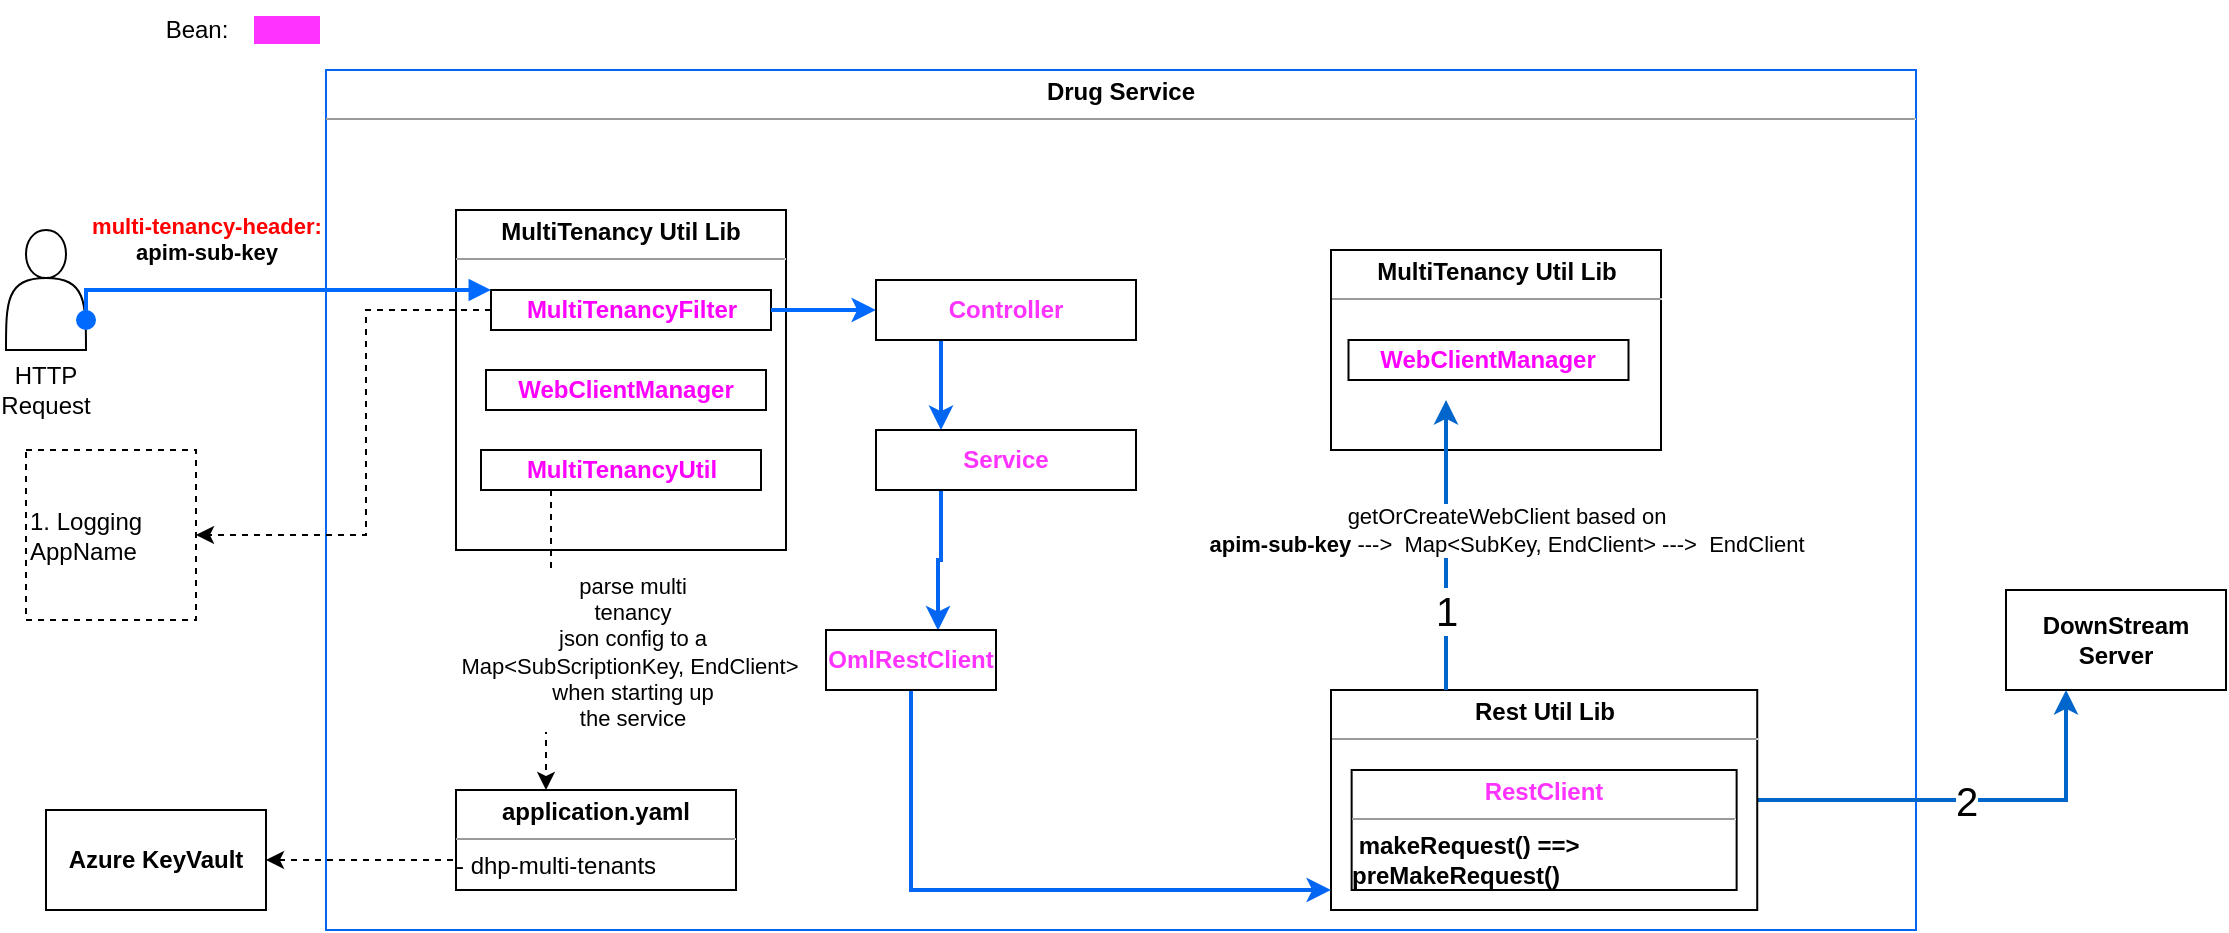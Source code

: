 <mxfile version="21.4.0" type="github">
  <diagram name="Page-1" id="5f0bae14-7c28-e335-631c-24af17079c00">
    <mxGraphModel dx="1130" dy="395" grid="1" gridSize="10" guides="1" tooltips="1" connect="1" arrows="1" fold="1" page="1" pageScale="1" pageWidth="1100" pageHeight="850" background="none" math="0" shadow="0">
      <root>
        <mxCell id="0" />
        <mxCell id="1" parent="0" />
        <mxCell id="RdsTdk07A-o18HDUI7we-4" value="&lt;p style=&quot;margin:0px;margin-top:4px;text-align:center;&quot;&gt;&lt;b&gt;Drug Service&lt;/b&gt;&lt;/p&gt;&lt;hr size=&quot;1&quot;&gt;&lt;div style=&quot;height:2px;&quot;&gt;&lt;br&gt;&lt;/div&gt;" style="verticalAlign=top;align=left;overflow=fill;fontSize=12;fontFamily=Helvetica;html=1;whiteSpace=wrap;strokeColor=#0266f2;" parent="1" vertex="1">
          <mxGeometry x="180" y="90" width="795" height="430" as="geometry" />
        </mxCell>
        <mxCell id="RdsTdk07A-o18HDUI7we-6" value="&lt;p style=&quot;margin:0px;margin-top:4px;text-align:center;&quot;&gt;&lt;b&gt;MultiTenancy Util Lib&lt;/b&gt;&lt;/p&gt;&lt;hr size=&quot;1&quot;&gt;&lt;div style=&quot;height:2px;&quot;&gt;&lt;/div&gt;" style="verticalAlign=top;align=left;overflow=fill;fontSize=12;fontFamily=Helvetica;html=1;whiteSpace=wrap;" parent="1" vertex="1">
          <mxGeometry x="245" y="160" width="165" height="170" as="geometry" />
        </mxCell>
        <mxCell id="CG3TOa5hcq1ZWwIJxW8Z-67" style="edgeStyle=orthogonalEdgeStyle;rounded=0;orthogonalLoop=1;jettySize=auto;html=1;entryX=1;entryY=0.5;entryDx=0;entryDy=0;dashed=1;" parent="1" source="RdsTdk07A-o18HDUI7we-8" target="CG3TOa5hcq1ZWwIJxW8Z-66" edge="1">
          <mxGeometry relative="1" as="geometry">
            <Array as="points">
              <mxPoint x="200" y="210" />
              <mxPoint x="200" y="323" />
            </Array>
          </mxGeometry>
        </mxCell>
        <mxCell id="RdsTdk07A-o18HDUI7we-8" value="&lt;b&gt;&lt;font color=&quot;#ff00ff&quot;&gt;MultiTenancyFilter&lt;/font&gt;&lt;/b&gt;" style="html=1;whiteSpace=wrap;align=center;" parent="1" vertex="1">
          <mxGeometry x="262.5" y="200" width="140" height="20" as="geometry" />
        </mxCell>
        <mxCell id="VQmsO8RJKZGxtteuDF_l-19" style="edgeStyle=orthogonalEdgeStyle;rounded=1;orthogonalLoop=1;jettySize=auto;html=1;exitX=0.25;exitY=1;exitDx=0;exitDy=0;dashed=1;" parent="1" source="VQmsO8RJKZGxtteuDF_l-1" target="VQmsO8RJKZGxtteuDF_l-14" edge="1">
          <mxGeometry relative="1" as="geometry">
            <Array as="points">
              <mxPoint x="290" y="350" />
            </Array>
          </mxGeometry>
        </mxCell>
        <mxCell id="CG3TOa5hcq1ZWwIJxW8Z-34" value="parse multi &lt;br&gt;tenancy &lt;br&gt;json config to a &lt;br&gt;Map&amp;lt;SubScriptionKey, EndClient&amp;gt;&amp;nbsp;&lt;br&gt;when starting up&lt;br&gt;the service" style="edgeLabel;html=1;align=center;verticalAlign=middle;resizable=0;points=[];" parent="VQmsO8RJKZGxtteuDF_l-19" vertex="1" connectable="0">
          <mxGeometry x="0.075" y="1" relative="1" as="geometry">
            <mxPoint x="42" y="1" as="offset" />
          </mxGeometry>
        </mxCell>
        <mxCell id="VQmsO8RJKZGxtteuDF_l-1" value="&lt;b&gt;&lt;font color=&quot;#ff00ff&quot;&gt;MultiTenancyUtil&lt;/font&gt;&lt;/b&gt;" style="html=1;whiteSpace=wrap;align=center;" parent="1" vertex="1">
          <mxGeometry x="257.5" y="280" width="140" height="20" as="geometry" />
        </mxCell>
        <mxCell id="VQmsO8RJKZGxtteuDF_l-18" style="edgeStyle=orthogonalEdgeStyle;orthogonalLoop=1;jettySize=auto;html=1;exitX=0;exitY=0.75;exitDx=0;exitDy=0;dashed=1;entryX=1;entryY=0.5;entryDx=0;entryDy=0;rounded=0;" parent="1" source="VQmsO8RJKZGxtteuDF_l-14" target="VQmsO8RJKZGxtteuDF_l-16" edge="1">
          <mxGeometry relative="1" as="geometry">
            <mxPoint x="360" y="550" as="targetPoint" />
            <Array as="points">
              <mxPoint x="315" y="488" />
              <mxPoint x="315" y="485" />
            </Array>
          </mxGeometry>
        </mxCell>
        <mxCell id="VQmsO8RJKZGxtteuDF_l-14" value="&lt;p style=&quot;margin:0px;margin-top:4px;text-align:center;&quot;&gt;&lt;b&gt;application.yaml&lt;/b&gt;&lt;/p&gt;&lt;hr size=&quot;1&quot;&gt;&lt;div style=&quot;height:2px;&quot;&gt;- dhp-multi-tenants&lt;/div&gt;" style="verticalAlign=top;align=left;overflow=fill;fontSize=12;fontFamily=Helvetica;html=1;whiteSpace=wrap;" parent="1" vertex="1">
          <mxGeometry x="245" y="450" width="140" height="50" as="geometry" />
        </mxCell>
        <mxCell id="VQmsO8RJKZGxtteuDF_l-16" value="&lt;b&gt;Azure KeyVault&lt;/b&gt;" style="html=1;whiteSpace=wrap;" parent="1" vertex="1">
          <mxGeometry x="40" y="460" width="110" height="50" as="geometry" />
        </mxCell>
        <mxCell id="VQmsO8RJKZGxtteuDF_l-24" value="&lt;b&gt;&lt;font color=&quot;#ff00ff&quot;&gt;WebClientManager&lt;/font&gt;&lt;/b&gt;" style="html=1;whiteSpace=wrap;align=center;" parent="1" vertex="1">
          <mxGeometry x="260" y="240" width="140" height="20" as="geometry" />
        </mxCell>
        <mxCell id="VQmsO8RJKZGxtteuDF_l-87" value="&lt;b&gt;DownStream Server&lt;/b&gt;" style="html=1;whiteSpace=wrap;" parent="1" vertex="1">
          <mxGeometry x="1020" y="350" width="110" height="50" as="geometry" />
        </mxCell>
        <mxCell id="CbbjqMAdhNKeJyTU17QE-8" value="&lt;font style=&quot;background-color: rgb(255, 51, 255);&quot; color=&quot;#ff33ff&quot;&gt;&amp;nbsp; &amp;nbsp; &amp;nbsp; &amp;nbsp; &amp;nbsp;&amp;nbsp;&lt;/font&gt;" style="text;html=1;align=center;verticalAlign=middle;resizable=0;points=[];autosize=1;strokeColor=none;fillColor=none;" parent="1" vertex="1">
          <mxGeometry x="130" y="55" width="60" height="30" as="geometry" />
        </mxCell>
        <mxCell id="CbbjqMAdhNKeJyTU17QE-9" value="Bean:" style="text;html=1;align=center;verticalAlign=middle;resizable=0;points=[];autosize=1;strokeColor=none;fillColor=none;" parent="1" vertex="1">
          <mxGeometry x="90" y="55" width="50" height="30" as="geometry" />
        </mxCell>
        <mxCell id="CG3TOa5hcq1ZWwIJxW8Z-20" value="&lt;br&gt;&lt;br&gt;&lt;br&gt;&lt;br&gt;&lt;br&gt;&lt;br&gt;&lt;br&gt;HTTP&lt;br&gt;Request" style="shape=actor;whiteSpace=wrap;html=1;" parent="1" vertex="1">
          <mxGeometry x="20" y="170" width="40" height="60" as="geometry" />
        </mxCell>
        <mxCell id="CG3TOa5hcq1ZWwIJxW8Z-21" value="&lt;b&gt;&lt;font color=&quot;#ff0000&quot;&gt;multi-tenancy-header: &lt;/font&gt;&lt;br&gt;apim-sub-key&lt;/b&gt;" style="html=1;verticalAlign=bottom;startArrow=oval;endArrow=block;startSize=8;edgeStyle=elbowEdgeStyle;elbow=vertical;curved=0;rounded=0;exitX=1;exitY=0.75;exitDx=0;exitDy=0;fillColor=#dae8fc;strokeColor=#016afe;strokeWidth=2;" parent="1" source="CG3TOa5hcq1ZWwIJxW8Z-20" target="RdsTdk07A-o18HDUI7we-8" edge="1">
          <mxGeometry x="-0.31" y="10" relative="1" as="geometry">
            <mxPoint x="85" y="220" as="sourcePoint" />
            <mxPoint x="245" y="205" as="targetPoint" />
            <mxPoint as="offset" />
            <Array as="points">
              <mxPoint x="180" y="200" />
            </Array>
          </mxGeometry>
        </mxCell>
        <mxCell id="CG3TOa5hcq1ZWwIJxW8Z-22" style="edgeStyle=orthogonalEdgeStyle;rounded=0;orthogonalLoop=1;jettySize=auto;html=1;fillColor=#dae8fc;strokeColor=#016afe;strokeWidth=2;entryX=0;entryY=0.5;entryDx=0;entryDy=0;" parent="1" source="RdsTdk07A-o18HDUI7we-8" target="CG3TOa5hcq1ZWwIJxW8Z-25" edge="1">
          <mxGeometry relative="1" as="geometry">
            <mxPoint x="485" y="198" as="targetPoint" />
            <Array as="points" />
          </mxGeometry>
        </mxCell>
        <mxCell id="CG3TOa5hcq1ZWwIJxW8Z-30" value="" style="edgeStyle=orthogonalEdgeStyle;rounded=0;orthogonalLoop=1;jettySize=auto;html=1;fillColor=#dae8fc;strokeColor=#0266f2;strokeWidth=2;exitX=0.25;exitY=1;exitDx=0;exitDy=0;entryX=0.25;entryY=0;entryDx=0;entryDy=0;" parent="1" source="CG3TOa5hcq1ZWwIJxW8Z-25" target="CG3TOa5hcq1ZWwIJxW8Z-26" edge="1">
          <mxGeometry relative="1" as="geometry">
            <Array as="points" />
          </mxGeometry>
        </mxCell>
        <mxCell id="CG3TOa5hcq1ZWwIJxW8Z-25" value="&lt;b style=&quot;border-color: var(--border-color);&quot;&gt;&lt;font color=&quot;#ff33ff&quot; style=&quot;border-color: var(--border-color);&quot;&gt;Controller&lt;/font&gt;&lt;/b&gt;&lt;b&gt;&lt;font color=&quot;#ff00ff&quot;&gt;&lt;br&gt;&lt;/font&gt;&lt;/b&gt;" style="html=1;whiteSpace=wrap;align=center;" parent="1" vertex="1">
          <mxGeometry x="455" y="195" width="130" height="30" as="geometry" />
        </mxCell>
        <mxCell id="dzeqMT_aTfjdizQfDeOP-3" style="edgeStyle=orthogonalEdgeStyle;rounded=0;orthogonalLoop=1;jettySize=auto;html=1;exitX=0.25;exitY=1;exitDx=0;exitDy=0;entryX=0.659;entryY=0.009;entryDx=0;entryDy=0;entryPerimeter=0;strokeWidth=2;strokeColor=#0266F2;" parent="1" source="CG3TOa5hcq1ZWwIJxW8Z-26" target="dzeqMT_aTfjdizQfDeOP-1" edge="1">
          <mxGeometry relative="1" as="geometry" />
        </mxCell>
        <mxCell id="CG3TOa5hcq1ZWwIJxW8Z-26" value="&lt;b style=&quot;border-color: var(--border-color);&quot;&gt;&lt;font color=&quot;#ff33ff&quot; style=&quot;border-color: var(--border-color);&quot;&gt;Service&lt;/font&gt;&lt;/b&gt;&lt;b&gt;&lt;font color=&quot;#ff00ff&quot;&gt;&lt;br&gt;&lt;/font&gt;&lt;/b&gt;" style="html=1;whiteSpace=wrap;align=center;" parent="1" vertex="1">
          <mxGeometry x="455" y="270" width="130" height="30" as="geometry" />
        </mxCell>
        <mxCell id="CG3TOa5hcq1ZWwIJxW8Z-58" value="2" style="edgeStyle=orthogonalEdgeStyle;rounded=0;orthogonalLoop=1;jettySize=auto;html=1;strokeColor=#0066CC;strokeWidth=2;fontSize=20;" parent="1" source="CG3TOa5hcq1ZWwIJxW8Z-42" target="VQmsO8RJKZGxtteuDF_l-87" edge="1">
          <mxGeometry relative="1" as="geometry">
            <Array as="points">
              <mxPoint x="1050" y="455" />
            </Array>
          </mxGeometry>
        </mxCell>
        <mxCell id="CG3TOa5hcq1ZWwIJxW8Z-66" value="&lt;span style=&quot;background-color: initial;&quot;&gt;1. Logging AppName&lt;/span&gt;" style="whiteSpace=wrap;html=1;aspect=fixed;dashed=1;align=left;" parent="1" vertex="1">
          <mxGeometry x="30" y="280" width="85" height="85" as="geometry" />
        </mxCell>
        <mxCell id="CG3TOa5hcq1ZWwIJxW8Z-42" value="&lt;p style=&quot;margin:0px;margin-top:4px;text-align:center;&quot;&gt;&lt;b&gt;Rest Util Lib&lt;/b&gt;&lt;/p&gt;&lt;hr size=&quot;1&quot;&gt;&lt;div style=&quot;height:2px;&quot;&gt;&lt;/div&gt;" style="verticalAlign=top;align=left;overflow=fill;fontSize=12;fontFamily=Helvetica;html=1;whiteSpace=wrap;" parent="1" vertex="1">
          <mxGeometry x="682.5" y="400" width="213.12" height="110" as="geometry" />
        </mxCell>
        <mxCell id="CG3TOa5hcq1ZWwIJxW8Z-45" value="&lt;p style=&quot;margin:0px;margin-top:4px;text-align:center;&quot;&gt;&lt;b&gt;&lt;font color=&quot;#ff33ff&quot;&gt;RestClient&lt;/font&gt;&lt;/b&gt;&lt;/p&gt;&lt;hr size=&quot;1&quot;&gt;&lt;div style=&quot;height:2px;&quot;&gt;&lt;b&gt;&amp;nbsp;makeRequest() ==&amp;gt; preMakeRequest()&lt;/b&gt;&lt;/div&gt;" style="verticalAlign=top;align=left;overflow=fill;fontSize=12;fontFamily=Helvetica;html=1;whiteSpace=wrap;" parent="1" vertex="1">
          <mxGeometry x="692.82" y="440" width="192.49" height="60" as="geometry" />
        </mxCell>
        <mxCell id="dzeqMT_aTfjdizQfDeOP-5" style="edgeStyle=orthogonalEdgeStyle;rounded=0;orthogonalLoop=1;jettySize=auto;html=1;exitX=0.5;exitY=1;exitDx=0;exitDy=0;strokeWidth=2;strokeColor=#0266F2;" parent="1" source="dzeqMT_aTfjdizQfDeOP-1" target="CG3TOa5hcq1ZWwIJxW8Z-42" edge="1">
          <mxGeometry relative="1" as="geometry">
            <Array as="points">
              <mxPoint x="473" y="500" />
            </Array>
          </mxGeometry>
        </mxCell>
        <mxCell id="dzeqMT_aTfjdizQfDeOP-1" value="&lt;b style=&quot;border-color: var(--border-color);&quot;&gt;&lt;font color=&quot;#ff33ff&quot; style=&quot;border-color: var(--border-color);&quot;&gt;OmlRestClient&lt;/font&gt;&lt;/b&gt;&lt;b&gt;&lt;font color=&quot;#ff00ff&quot;&gt;&lt;br&gt;&lt;/font&gt;&lt;/b&gt;" style="html=1;whiteSpace=wrap;align=center;" parent="1" vertex="1">
          <mxGeometry x="430" y="370" width="85" height="30" as="geometry" />
        </mxCell>
        <mxCell id="cuIf5C-jtbmaZLGuseTn-1" value="&lt;p style=&quot;margin:0px;margin-top:4px;text-align:center;&quot;&gt;&lt;b&gt;MultiTenancy Util Lib&lt;/b&gt;&lt;/p&gt;&lt;hr size=&quot;1&quot;&gt;&lt;div style=&quot;height:2px;&quot;&gt;&lt;/div&gt;" style="verticalAlign=top;align=left;overflow=fill;fontSize=12;fontFamily=Helvetica;html=1;whiteSpace=wrap;" parent="1" vertex="1">
          <mxGeometry x="682.5" y="180" width="165" height="100" as="geometry" />
        </mxCell>
        <mxCell id="cuIf5C-jtbmaZLGuseTn-2" value="&lt;b style=&quot;border-color: var(--border-color);&quot;&gt;&lt;font style=&quot;border-color: var(--border-color);&quot; color=&quot;#ff00ff&quot;&gt;WebClientManager&lt;/font&gt;&lt;/b&gt;" style="html=1;whiteSpace=wrap;align=center;" parent="1" vertex="1">
          <mxGeometry x="691.25" y="225" width="140" height="20" as="geometry" />
        </mxCell>
        <mxCell id="cuIf5C-jtbmaZLGuseTn-4" style="edgeStyle=orthogonalEdgeStyle;rounded=0;orthogonalLoop=1;jettySize=auto;html=1;entryX=0.25;entryY=1;entryDx=0;entryDy=0;strokeColor=#0066CC;strokeWidth=2;" parent="1" edge="1">
          <mxGeometry relative="1" as="geometry">
            <mxPoint x="740" y="255" as="targetPoint" />
            <Array as="points">
              <mxPoint x="740" y="398" />
            </Array>
            <mxPoint x="740" y="400" as="sourcePoint" />
          </mxGeometry>
        </mxCell>
        <mxCell id="cuIf5C-jtbmaZLGuseTn-5" value="getOrCreateWebClient based on&lt;br style=&quot;border-color: var(--border-color);&quot;&gt;&lt;b style=&quot;border-color: var(--border-color);&quot;&gt;apim-sub-key&lt;/b&gt;&amp;nbsp;---&amp;gt;&amp;nbsp; Map&amp;lt;SubKey, EndClient&amp;gt; ---&amp;gt;&amp;nbsp; EndClient" style="edgeLabel;html=1;align=center;verticalAlign=middle;resizable=0;points=[];" parent="cuIf5C-jtbmaZLGuseTn-4" vertex="1" connectable="0">
          <mxGeometry x="0.303" y="1" relative="1" as="geometry">
            <mxPoint x="31" y="14" as="offset" />
          </mxGeometry>
        </mxCell>
        <mxCell id="cuIf5C-jtbmaZLGuseTn-6" value="1" style="edgeLabel;html=1;align=center;verticalAlign=middle;resizable=0;points=[];fontSize=20;" parent="cuIf5C-jtbmaZLGuseTn-4" vertex="1" connectable="0">
          <mxGeometry x="-0.376" y="3" relative="1" as="geometry">
            <mxPoint x="3" y="5" as="offset" />
          </mxGeometry>
        </mxCell>
      </root>
    </mxGraphModel>
  </diagram>
</mxfile>
